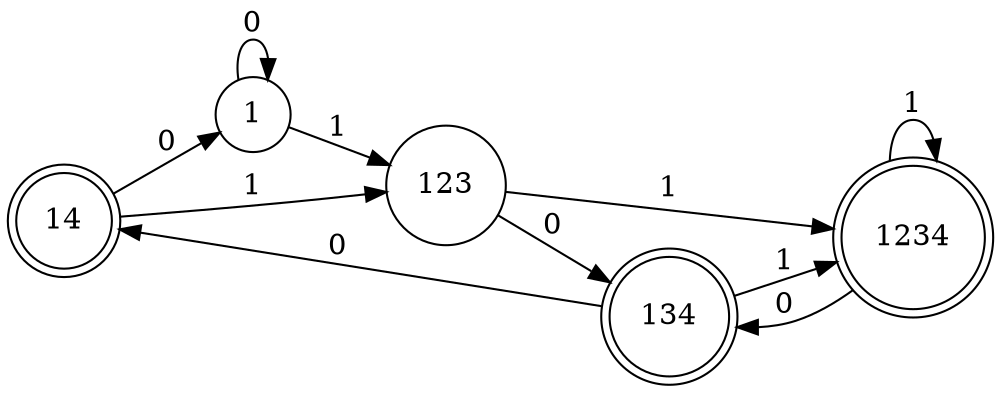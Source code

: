 digraph PA04_d {
	rankdir=LR;
	graph [dpi = 300];
	node [shape = doublecircle]; 14,134,1234;
	node [shape = circle];
	1   -> 1   [label="0"]; 1   -> 123  [label="1"];
    14  -> 1   [label="0"]; 14  -> 123  [label="1"];
    123 -> 134 [label="0"]; 123 -> 1234 [label="1"];
    134 -> 14  [label="0"]; 134 -> 1234 [label="1"];
    1234-> 134 [label="0"]; 1234-> 1234 [label="1"];
}
